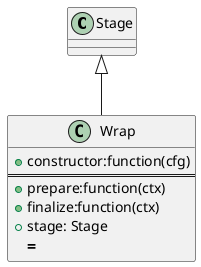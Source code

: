 @startuml

	Class Stage
	Class Wrap {
		+constructor:function(cfg)
===
		+prepare:function(ctx)
		+finalize:function(ctx)
		+stage: Stage
===		
	}

 	Stage <|-- Wrap

@enduml